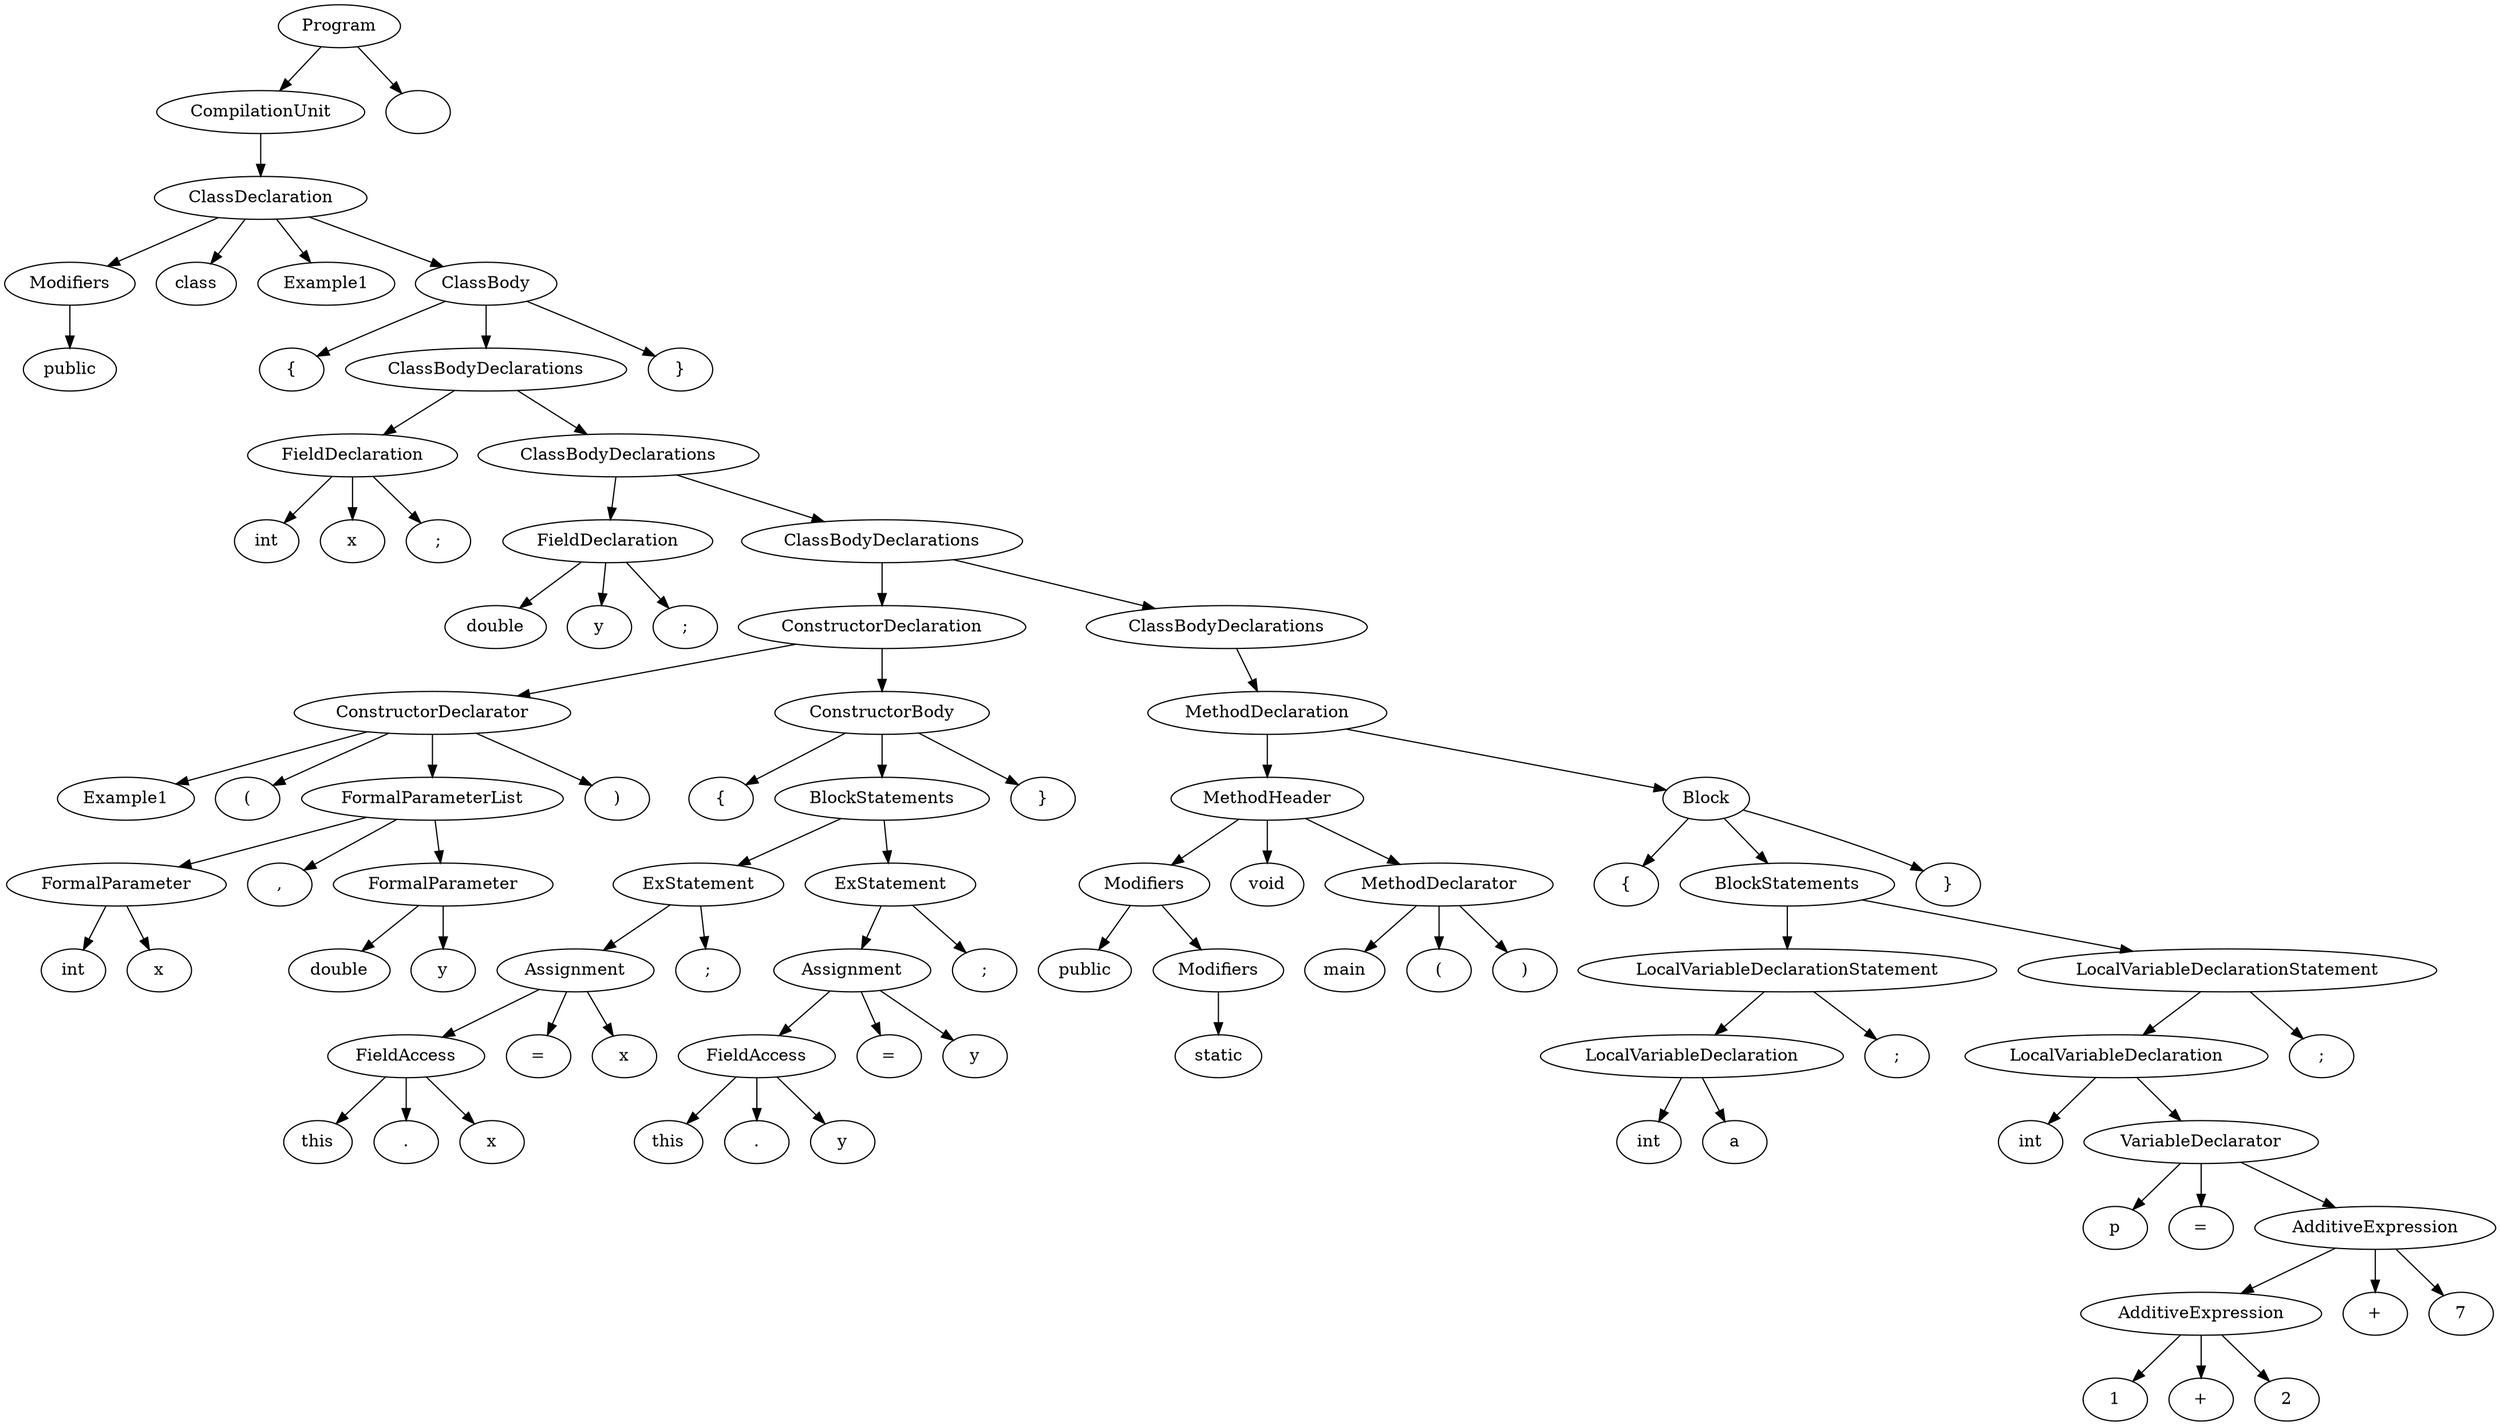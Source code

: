 digraph G {
n1 [label="public"]
n2 [label="Modifiers"]
n2->n1;
n3 [label="class"]
n4 [label="Example1"]
n5 [label="{"]
n6 [label="int"]
n7 [label="x"]
n8 [label=";"]
n9 [label="FieldDeclaration"]
n9->n8;
n9->n7;
n9->n6;
n10 [label="double"]
n11 [label="y"]
n12 [label=";"]
n13 [label="FieldDeclaration"]
n13->n12;
n13->n11;
n13->n10;
n14 [label="Example1"]
n15 [label="("]
n16 [label="int"]
n17 [label="x"]
n18 [label="FormalParameter"]
n18->n17;
n18->n16;
n19 [label=","]
n20 [label="double"]
n21 [label="y"]
n22 [label="FormalParameter"]
n22->n21;
n22->n20;
n23 [label="FormalParameterList"]
n23->n22;
n23->n19;
n23->n18;
n24 [label=")"]
n25 [label="ConstructorDeclarator"]
n25->n24;
n25->n23;
n25->n15;
n25->n14;
n26 [label="{"]
n27 [label="this"]
n28 [label="."]
n29 [label="x"]
n30 [label="FieldAccess"]
n30->n29;
n30->n28;
n30->n27;
n31 [label="="]
n32 [label="x"]
n33 [label="Assignment"]
n33->n32;
n33->n31;
n33->n30;
n34 [label=";"]
n35 [label="ExStatement"]
n35->n34;
n35->n33;
n36 [label="this"]
n37 [label="."]
n38 [label="y"]
n39 [label="FieldAccess"]
n39->n38;
n39->n37;
n39->n36;
n40 [label="="]
n41 [label="y"]
n42 [label="Assignment"]
n42->n41;
n42->n40;
n42->n39;
n43 [label=";"]
n44 [label="ExStatement"]
n44->n43;
n44->n42;
n45 [label="BlockStatements"]
n45->n44;
n45->n35;
n46 [label="}"]
n47 [label="ConstructorBody"]
n47->n46;
n47->n45;
n47->n26;
n48 [label="ConstructorDeclaration"]
n48->n47;
n48->n25;
n49 [label="public"]
n50 [label="static"]
n51 [label="Modifiers"]
n51->n50;
n52 [label="Modifiers"]
n52->n51;
n52->n49;
n53 [label="void"]
n54 [label="main"]
n55 [label="("]
n56 [label=")"]
n57 [label="MethodDeclarator"]
n57->n56;
n57->n55;
n57->n54;
n58 [label="MethodHeader"]
n58->n57;
n58->n53;
n58->n52;
n59 [label="{"]
n60 [label="int"]
n61 [label="a"]
n62 [label="LocalVariableDeclaration"]
n62->n61;
n62->n60;
n63 [label=";"]
n64 [label="LocalVariableDeclarationStatement"]
n64->n63;
n64->n62;
n65 [label="int"]
n66 [label="p"]
n67 [label="="]
n68 [label="1"]
n69 [label="+"]
n70 [label="2"]
n71 [label="AdditiveExpression"]
n71->n70;
n71->n69;
n71->n68;
n72 [label="+"]
n73 [label="7"]
n74 [label="AdditiveExpression"]
n74->n73;
n74->n72;
n74->n71;
n75 [label="VariableDeclarator"]
n75->n74;
n75->n67;
n75->n66;
n76 [label="LocalVariableDeclaration"]
n76->n75;
n76->n65;
n77 [label=";"]
n78 [label="LocalVariableDeclarationStatement"]
n78->n77;
n78->n76;
n79 [label="BlockStatements"]
n79->n78;
n79->n64;
n80 [label="}"]
n81 [label="Block"]
n81->n80;
n81->n79;
n81->n59;
n82 [label="MethodDeclaration"]
n82->n81;
n82->n58;
n83 [label="ClassBodyDeclarations"]
n83->n82;
n84 [label="ClassBodyDeclarations"]
n84->n83;
n84->n48;
n85 [label="ClassBodyDeclarations"]
n85->n84;
n85->n13;
n86 [label="ClassBodyDeclarations"]
n86->n85;
n86->n9;
n87 [label="}"]
n88 [label="ClassBody"]
n88->n87;
n88->n86;
n88->n5;
n89 [label="ClassDeclaration"]
n89->n88;
n89->n4;
n89->n3;
n89->n2;
n90 [label="CompilationUnit"]
n90->n89;
n91 [label="Program"]
n91->n92;
n91->n90;
n92 [label=""]
}
